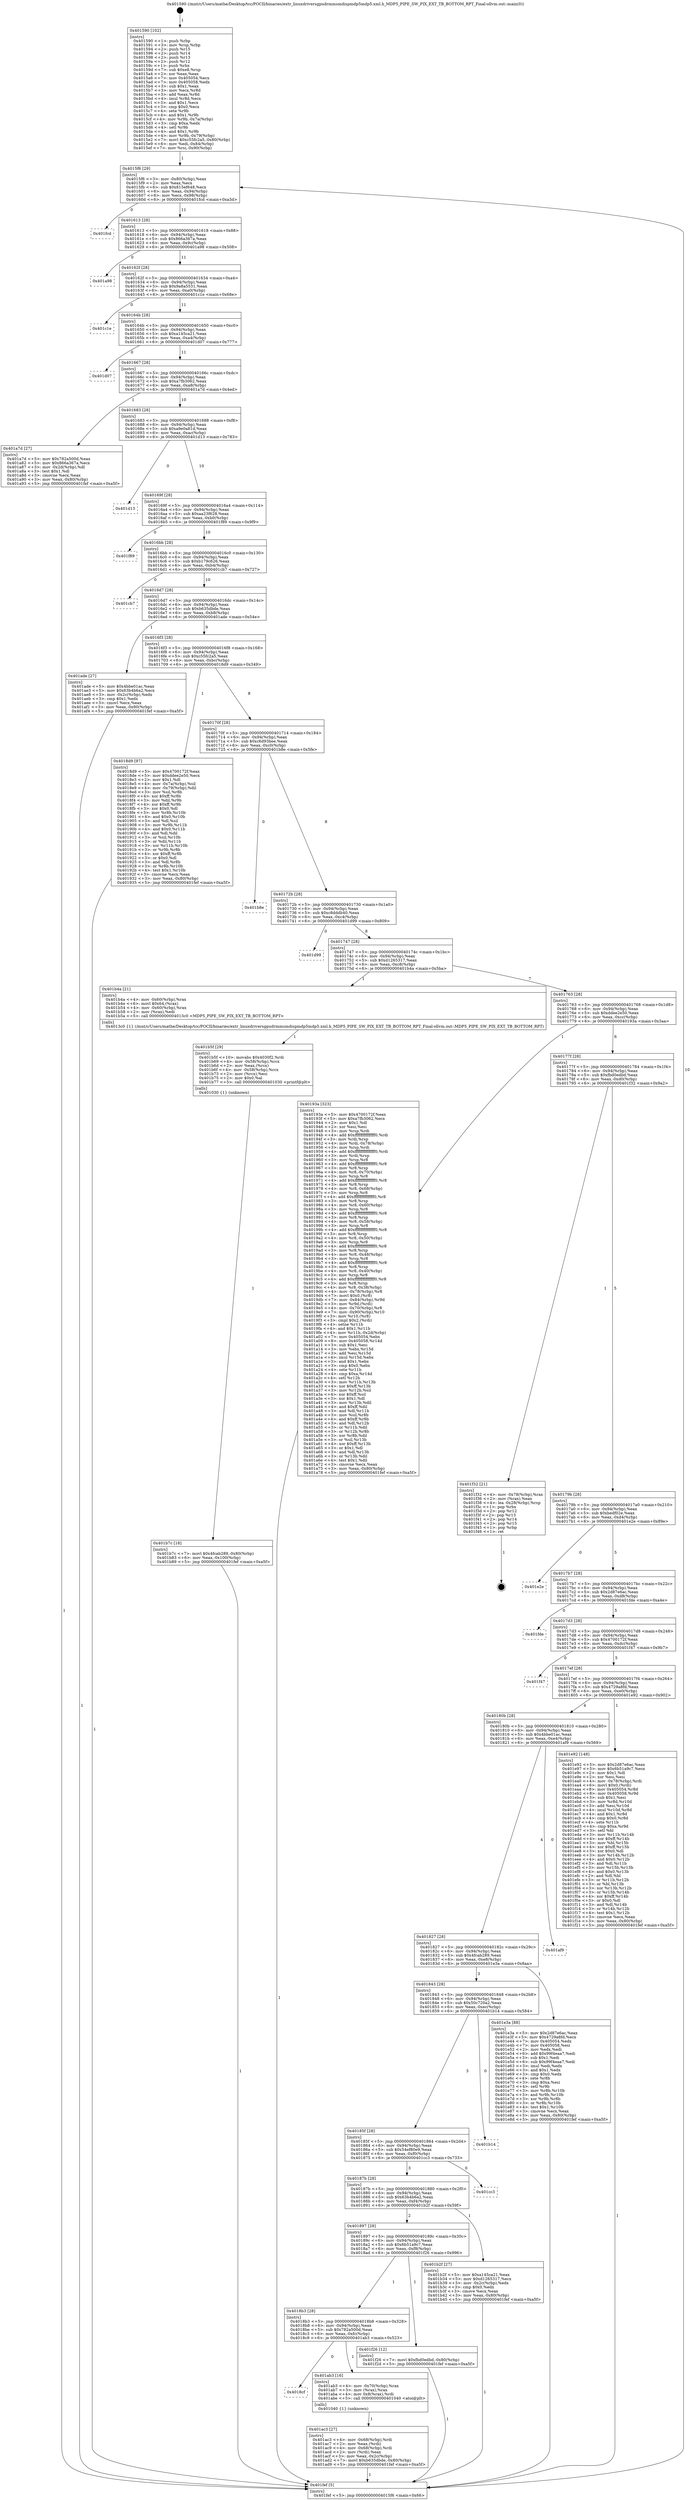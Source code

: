 digraph "0x401590" {
  label = "0x401590 (/mnt/c/Users/mathe/Desktop/tcc/POCII/binaries/extr_linuxdriversgpudrmmsmdispmdp5mdp5.xml.h_MDP5_PIPE_SW_PIX_EXT_TB_BOTTOM_RPT_Final-ollvm.out::main(0))"
  labelloc = "t"
  node[shape=record]

  Entry [label="",width=0.3,height=0.3,shape=circle,fillcolor=black,style=filled]
  "0x4015f6" [label="{
     0x4015f6 [29]\l
     | [instrs]\l
     &nbsp;&nbsp;0x4015f6 \<+3\>: mov -0x80(%rbp),%eax\l
     &nbsp;&nbsp;0x4015f9 \<+2\>: mov %eax,%ecx\l
     &nbsp;&nbsp;0x4015fb \<+6\>: sub $0x815ef648,%ecx\l
     &nbsp;&nbsp;0x401601 \<+6\>: mov %eax,-0x94(%rbp)\l
     &nbsp;&nbsp;0x401607 \<+6\>: mov %ecx,-0x98(%rbp)\l
     &nbsp;&nbsp;0x40160d \<+6\>: je 0000000000401fcd \<main+0xa3d\>\l
  }"]
  "0x401fcd" [label="{
     0x401fcd\l
  }", style=dashed]
  "0x401613" [label="{
     0x401613 [28]\l
     | [instrs]\l
     &nbsp;&nbsp;0x401613 \<+5\>: jmp 0000000000401618 \<main+0x88\>\l
     &nbsp;&nbsp;0x401618 \<+6\>: mov -0x94(%rbp),%eax\l
     &nbsp;&nbsp;0x40161e \<+5\>: sub $0x866a367a,%eax\l
     &nbsp;&nbsp;0x401623 \<+6\>: mov %eax,-0x9c(%rbp)\l
     &nbsp;&nbsp;0x401629 \<+6\>: je 0000000000401a98 \<main+0x508\>\l
  }"]
  Exit [label="",width=0.3,height=0.3,shape=circle,fillcolor=black,style=filled,peripheries=2]
  "0x401a98" [label="{
     0x401a98\l
  }", style=dashed]
  "0x40162f" [label="{
     0x40162f [28]\l
     | [instrs]\l
     &nbsp;&nbsp;0x40162f \<+5\>: jmp 0000000000401634 \<main+0xa4\>\l
     &nbsp;&nbsp;0x401634 \<+6\>: mov -0x94(%rbp),%eax\l
     &nbsp;&nbsp;0x40163a \<+5\>: sub $0x9a8a5531,%eax\l
     &nbsp;&nbsp;0x40163f \<+6\>: mov %eax,-0xa0(%rbp)\l
     &nbsp;&nbsp;0x401645 \<+6\>: je 0000000000401c1e \<main+0x68e\>\l
  }"]
  "0x401b7c" [label="{
     0x401b7c [18]\l
     | [instrs]\l
     &nbsp;&nbsp;0x401b7c \<+7\>: movl $0x4fcab289,-0x80(%rbp)\l
     &nbsp;&nbsp;0x401b83 \<+6\>: mov %eax,-0x100(%rbp)\l
     &nbsp;&nbsp;0x401b89 \<+5\>: jmp 0000000000401fef \<main+0xa5f\>\l
  }"]
  "0x401c1e" [label="{
     0x401c1e\l
  }", style=dashed]
  "0x40164b" [label="{
     0x40164b [28]\l
     | [instrs]\l
     &nbsp;&nbsp;0x40164b \<+5\>: jmp 0000000000401650 \<main+0xc0\>\l
     &nbsp;&nbsp;0x401650 \<+6\>: mov -0x94(%rbp),%eax\l
     &nbsp;&nbsp;0x401656 \<+5\>: sub $0xa145ca21,%eax\l
     &nbsp;&nbsp;0x40165b \<+6\>: mov %eax,-0xa4(%rbp)\l
     &nbsp;&nbsp;0x401661 \<+6\>: je 0000000000401d07 \<main+0x777\>\l
  }"]
  "0x401b5f" [label="{
     0x401b5f [29]\l
     | [instrs]\l
     &nbsp;&nbsp;0x401b5f \<+10\>: movabs $0x4030f2,%rdi\l
     &nbsp;&nbsp;0x401b69 \<+4\>: mov -0x58(%rbp),%rcx\l
     &nbsp;&nbsp;0x401b6d \<+2\>: mov %eax,(%rcx)\l
     &nbsp;&nbsp;0x401b6f \<+4\>: mov -0x58(%rbp),%rcx\l
     &nbsp;&nbsp;0x401b73 \<+2\>: mov (%rcx),%esi\l
     &nbsp;&nbsp;0x401b75 \<+2\>: mov $0x0,%al\l
     &nbsp;&nbsp;0x401b77 \<+5\>: call 0000000000401030 \<printf@plt\>\l
     | [calls]\l
     &nbsp;&nbsp;0x401030 \{1\} (unknown)\l
  }"]
  "0x401d07" [label="{
     0x401d07\l
  }", style=dashed]
  "0x401667" [label="{
     0x401667 [28]\l
     | [instrs]\l
     &nbsp;&nbsp;0x401667 \<+5\>: jmp 000000000040166c \<main+0xdc\>\l
     &nbsp;&nbsp;0x40166c \<+6\>: mov -0x94(%rbp),%eax\l
     &nbsp;&nbsp;0x401672 \<+5\>: sub $0xa7fb3062,%eax\l
     &nbsp;&nbsp;0x401677 \<+6\>: mov %eax,-0xa8(%rbp)\l
     &nbsp;&nbsp;0x40167d \<+6\>: je 0000000000401a7d \<main+0x4ed\>\l
  }"]
  "0x401ac3" [label="{
     0x401ac3 [27]\l
     | [instrs]\l
     &nbsp;&nbsp;0x401ac3 \<+4\>: mov -0x68(%rbp),%rdi\l
     &nbsp;&nbsp;0x401ac7 \<+2\>: mov %eax,(%rdi)\l
     &nbsp;&nbsp;0x401ac9 \<+4\>: mov -0x68(%rbp),%rdi\l
     &nbsp;&nbsp;0x401acd \<+2\>: mov (%rdi),%eax\l
     &nbsp;&nbsp;0x401acf \<+3\>: mov %eax,-0x2c(%rbp)\l
     &nbsp;&nbsp;0x401ad2 \<+7\>: movl $0xb635dbde,-0x80(%rbp)\l
     &nbsp;&nbsp;0x401ad9 \<+5\>: jmp 0000000000401fef \<main+0xa5f\>\l
  }"]
  "0x401a7d" [label="{
     0x401a7d [27]\l
     | [instrs]\l
     &nbsp;&nbsp;0x401a7d \<+5\>: mov $0x782a500d,%eax\l
     &nbsp;&nbsp;0x401a82 \<+5\>: mov $0x866a367a,%ecx\l
     &nbsp;&nbsp;0x401a87 \<+3\>: mov -0x2d(%rbp),%dl\l
     &nbsp;&nbsp;0x401a8a \<+3\>: test $0x1,%dl\l
     &nbsp;&nbsp;0x401a8d \<+3\>: cmovne %ecx,%eax\l
     &nbsp;&nbsp;0x401a90 \<+3\>: mov %eax,-0x80(%rbp)\l
     &nbsp;&nbsp;0x401a93 \<+5\>: jmp 0000000000401fef \<main+0xa5f\>\l
  }"]
  "0x401683" [label="{
     0x401683 [28]\l
     | [instrs]\l
     &nbsp;&nbsp;0x401683 \<+5\>: jmp 0000000000401688 \<main+0xf8\>\l
     &nbsp;&nbsp;0x401688 \<+6\>: mov -0x94(%rbp),%eax\l
     &nbsp;&nbsp;0x40168e \<+5\>: sub $0xa9e0a81d,%eax\l
     &nbsp;&nbsp;0x401693 \<+6\>: mov %eax,-0xac(%rbp)\l
     &nbsp;&nbsp;0x401699 \<+6\>: je 0000000000401d13 \<main+0x783\>\l
  }"]
  "0x4018cf" [label="{
     0x4018cf\l
  }", style=dashed]
  "0x401d13" [label="{
     0x401d13\l
  }", style=dashed]
  "0x40169f" [label="{
     0x40169f [28]\l
     | [instrs]\l
     &nbsp;&nbsp;0x40169f \<+5\>: jmp 00000000004016a4 \<main+0x114\>\l
     &nbsp;&nbsp;0x4016a4 \<+6\>: mov -0x94(%rbp),%eax\l
     &nbsp;&nbsp;0x4016aa \<+5\>: sub $0xaa23f628,%eax\l
     &nbsp;&nbsp;0x4016af \<+6\>: mov %eax,-0xb0(%rbp)\l
     &nbsp;&nbsp;0x4016b5 \<+6\>: je 0000000000401f89 \<main+0x9f9\>\l
  }"]
  "0x401ab3" [label="{
     0x401ab3 [16]\l
     | [instrs]\l
     &nbsp;&nbsp;0x401ab3 \<+4\>: mov -0x70(%rbp),%rax\l
     &nbsp;&nbsp;0x401ab7 \<+3\>: mov (%rax),%rax\l
     &nbsp;&nbsp;0x401aba \<+4\>: mov 0x8(%rax),%rdi\l
     &nbsp;&nbsp;0x401abe \<+5\>: call 0000000000401040 \<atoi@plt\>\l
     | [calls]\l
     &nbsp;&nbsp;0x401040 \{1\} (unknown)\l
  }"]
  "0x401f89" [label="{
     0x401f89\l
  }", style=dashed]
  "0x4016bb" [label="{
     0x4016bb [28]\l
     | [instrs]\l
     &nbsp;&nbsp;0x4016bb \<+5\>: jmp 00000000004016c0 \<main+0x130\>\l
     &nbsp;&nbsp;0x4016c0 \<+6\>: mov -0x94(%rbp),%eax\l
     &nbsp;&nbsp;0x4016c6 \<+5\>: sub $0xb179c626,%eax\l
     &nbsp;&nbsp;0x4016cb \<+6\>: mov %eax,-0xb4(%rbp)\l
     &nbsp;&nbsp;0x4016d1 \<+6\>: je 0000000000401cb7 \<main+0x727\>\l
  }"]
  "0x4018b3" [label="{
     0x4018b3 [28]\l
     | [instrs]\l
     &nbsp;&nbsp;0x4018b3 \<+5\>: jmp 00000000004018b8 \<main+0x328\>\l
     &nbsp;&nbsp;0x4018b8 \<+6\>: mov -0x94(%rbp),%eax\l
     &nbsp;&nbsp;0x4018be \<+5\>: sub $0x782a500d,%eax\l
     &nbsp;&nbsp;0x4018c3 \<+6\>: mov %eax,-0xfc(%rbp)\l
     &nbsp;&nbsp;0x4018c9 \<+6\>: je 0000000000401ab3 \<main+0x523\>\l
  }"]
  "0x401cb7" [label="{
     0x401cb7\l
  }", style=dashed]
  "0x4016d7" [label="{
     0x4016d7 [28]\l
     | [instrs]\l
     &nbsp;&nbsp;0x4016d7 \<+5\>: jmp 00000000004016dc \<main+0x14c\>\l
     &nbsp;&nbsp;0x4016dc \<+6\>: mov -0x94(%rbp),%eax\l
     &nbsp;&nbsp;0x4016e2 \<+5\>: sub $0xb635dbde,%eax\l
     &nbsp;&nbsp;0x4016e7 \<+6\>: mov %eax,-0xb8(%rbp)\l
     &nbsp;&nbsp;0x4016ed \<+6\>: je 0000000000401ade \<main+0x54e\>\l
  }"]
  "0x401f26" [label="{
     0x401f26 [12]\l
     | [instrs]\l
     &nbsp;&nbsp;0x401f26 \<+7\>: movl $0xfbd0edbd,-0x80(%rbp)\l
     &nbsp;&nbsp;0x401f2d \<+5\>: jmp 0000000000401fef \<main+0xa5f\>\l
  }"]
  "0x401ade" [label="{
     0x401ade [27]\l
     | [instrs]\l
     &nbsp;&nbsp;0x401ade \<+5\>: mov $0x4bbe01ac,%eax\l
     &nbsp;&nbsp;0x401ae3 \<+5\>: mov $0x63b4b6a2,%ecx\l
     &nbsp;&nbsp;0x401ae8 \<+3\>: mov -0x2c(%rbp),%edx\l
     &nbsp;&nbsp;0x401aeb \<+3\>: cmp $0x1,%edx\l
     &nbsp;&nbsp;0x401aee \<+3\>: cmovl %ecx,%eax\l
     &nbsp;&nbsp;0x401af1 \<+3\>: mov %eax,-0x80(%rbp)\l
     &nbsp;&nbsp;0x401af4 \<+5\>: jmp 0000000000401fef \<main+0xa5f\>\l
  }"]
  "0x4016f3" [label="{
     0x4016f3 [28]\l
     | [instrs]\l
     &nbsp;&nbsp;0x4016f3 \<+5\>: jmp 00000000004016f8 \<main+0x168\>\l
     &nbsp;&nbsp;0x4016f8 \<+6\>: mov -0x94(%rbp),%eax\l
     &nbsp;&nbsp;0x4016fe \<+5\>: sub $0xc55fc2a5,%eax\l
     &nbsp;&nbsp;0x401703 \<+6\>: mov %eax,-0xbc(%rbp)\l
     &nbsp;&nbsp;0x401709 \<+6\>: je 00000000004018d9 \<main+0x349\>\l
  }"]
  "0x401897" [label="{
     0x401897 [28]\l
     | [instrs]\l
     &nbsp;&nbsp;0x401897 \<+5\>: jmp 000000000040189c \<main+0x30c\>\l
     &nbsp;&nbsp;0x40189c \<+6\>: mov -0x94(%rbp),%eax\l
     &nbsp;&nbsp;0x4018a2 \<+5\>: sub $0x6b51a9c7,%eax\l
     &nbsp;&nbsp;0x4018a7 \<+6\>: mov %eax,-0xf8(%rbp)\l
     &nbsp;&nbsp;0x4018ad \<+6\>: je 0000000000401f26 \<main+0x996\>\l
  }"]
  "0x4018d9" [label="{
     0x4018d9 [97]\l
     | [instrs]\l
     &nbsp;&nbsp;0x4018d9 \<+5\>: mov $0x4700172f,%eax\l
     &nbsp;&nbsp;0x4018de \<+5\>: mov $0xddee2e50,%ecx\l
     &nbsp;&nbsp;0x4018e3 \<+2\>: mov $0x1,%dl\l
     &nbsp;&nbsp;0x4018e5 \<+4\>: mov -0x7a(%rbp),%sil\l
     &nbsp;&nbsp;0x4018e9 \<+4\>: mov -0x79(%rbp),%dil\l
     &nbsp;&nbsp;0x4018ed \<+3\>: mov %sil,%r8b\l
     &nbsp;&nbsp;0x4018f0 \<+4\>: xor $0xff,%r8b\l
     &nbsp;&nbsp;0x4018f4 \<+3\>: mov %dil,%r9b\l
     &nbsp;&nbsp;0x4018f7 \<+4\>: xor $0xff,%r9b\l
     &nbsp;&nbsp;0x4018fb \<+3\>: xor $0x0,%dl\l
     &nbsp;&nbsp;0x4018fe \<+3\>: mov %r8b,%r10b\l
     &nbsp;&nbsp;0x401901 \<+4\>: and $0x0,%r10b\l
     &nbsp;&nbsp;0x401905 \<+3\>: and %dl,%sil\l
     &nbsp;&nbsp;0x401908 \<+3\>: mov %r9b,%r11b\l
     &nbsp;&nbsp;0x40190b \<+4\>: and $0x0,%r11b\l
     &nbsp;&nbsp;0x40190f \<+3\>: and %dl,%dil\l
     &nbsp;&nbsp;0x401912 \<+3\>: or %sil,%r10b\l
     &nbsp;&nbsp;0x401915 \<+3\>: or %dil,%r11b\l
     &nbsp;&nbsp;0x401918 \<+3\>: xor %r11b,%r10b\l
     &nbsp;&nbsp;0x40191b \<+3\>: or %r9b,%r8b\l
     &nbsp;&nbsp;0x40191e \<+4\>: xor $0xff,%r8b\l
     &nbsp;&nbsp;0x401922 \<+3\>: or $0x0,%dl\l
     &nbsp;&nbsp;0x401925 \<+3\>: and %dl,%r8b\l
     &nbsp;&nbsp;0x401928 \<+3\>: or %r8b,%r10b\l
     &nbsp;&nbsp;0x40192b \<+4\>: test $0x1,%r10b\l
     &nbsp;&nbsp;0x40192f \<+3\>: cmovne %ecx,%eax\l
     &nbsp;&nbsp;0x401932 \<+3\>: mov %eax,-0x80(%rbp)\l
     &nbsp;&nbsp;0x401935 \<+5\>: jmp 0000000000401fef \<main+0xa5f\>\l
  }"]
  "0x40170f" [label="{
     0x40170f [28]\l
     | [instrs]\l
     &nbsp;&nbsp;0x40170f \<+5\>: jmp 0000000000401714 \<main+0x184\>\l
     &nbsp;&nbsp;0x401714 \<+6\>: mov -0x94(%rbp),%eax\l
     &nbsp;&nbsp;0x40171a \<+5\>: sub $0xc6d93bee,%eax\l
     &nbsp;&nbsp;0x40171f \<+6\>: mov %eax,-0xc0(%rbp)\l
     &nbsp;&nbsp;0x401725 \<+6\>: je 0000000000401b8e \<main+0x5fe\>\l
  }"]
  "0x401fef" [label="{
     0x401fef [5]\l
     | [instrs]\l
     &nbsp;&nbsp;0x401fef \<+5\>: jmp 00000000004015f6 \<main+0x66\>\l
  }"]
  "0x401590" [label="{
     0x401590 [102]\l
     | [instrs]\l
     &nbsp;&nbsp;0x401590 \<+1\>: push %rbp\l
     &nbsp;&nbsp;0x401591 \<+3\>: mov %rsp,%rbp\l
     &nbsp;&nbsp;0x401594 \<+2\>: push %r15\l
     &nbsp;&nbsp;0x401596 \<+2\>: push %r14\l
     &nbsp;&nbsp;0x401598 \<+2\>: push %r13\l
     &nbsp;&nbsp;0x40159a \<+2\>: push %r12\l
     &nbsp;&nbsp;0x40159c \<+1\>: push %rbx\l
     &nbsp;&nbsp;0x40159d \<+7\>: sub $0xe8,%rsp\l
     &nbsp;&nbsp;0x4015a4 \<+2\>: xor %eax,%eax\l
     &nbsp;&nbsp;0x4015a6 \<+7\>: mov 0x405054,%ecx\l
     &nbsp;&nbsp;0x4015ad \<+7\>: mov 0x405058,%edx\l
     &nbsp;&nbsp;0x4015b4 \<+3\>: sub $0x1,%eax\l
     &nbsp;&nbsp;0x4015b7 \<+3\>: mov %ecx,%r8d\l
     &nbsp;&nbsp;0x4015ba \<+3\>: add %eax,%r8d\l
     &nbsp;&nbsp;0x4015bd \<+4\>: imul %r8d,%ecx\l
     &nbsp;&nbsp;0x4015c1 \<+3\>: and $0x1,%ecx\l
     &nbsp;&nbsp;0x4015c4 \<+3\>: cmp $0x0,%ecx\l
     &nbsp;&nbsp;0x4015c7 \<+4\>: sete %r9b\l
     &nbsp;&nbsp;0x4015cb \<+4\>: and $0x1,%r9b\l
     &nbsp;&nbsp;0x4015cf \<+4\>: mov %r9b,-0x7a(%rbp)\l
     &nbsp;&nbsp;0x4015d3 \<+3\>: cmp $0xa,%edx\l
     &nbsp;&nbsp;0x4015d6 \<+4\>: setl %r9b\l
     &nbsp;&nbsp;0x4015da \<+4\>: and $0x1,%r9b\l
     &nbsp;&nbsp;0x4015de \<+4\>: mov %r9b,-0x79(%rbp)\l
     &nbsp;&nbsp;0x4015e2 \<+7\>: movl $0xc55fc2a5,-0x80(%rbp)\l
     &nbsp;&nbsp;0x4015e9 \<+6\>: mov %edi,-0x84(%rbp)\l
     &nbsp;&nbsp;0x4015ef \<+7\>: mov %rsi,-0x90(%rbp)\l
  }"]
  "0x401b2f" [label="{
     0x401b2f [27]\l
     | [instrs]\l
     &nbsp;&nbsp;0x401b2f \<+5\>: mov $0xa145ca21,%eax\l
     &nbsp;&nbsp;0x401b34 \<+5\>: mov $0xd1265317,%ecx\l
     &nbsp;&nbsp;0x401b39 \<+3\>: mov -0x2c(%rbp),%edx\l
     &nbsp;&nbsp;0x401b3c \<+3\>: cmp $0x0,%edx\l
     &nbsp;&nbsp;0x401b3f \<+3\>: cmove %ecx,%eax\l
     &nbsp;&nbsp;0x401b42 \<+3\>: mov %eax,-0x80(%rbp)\l
     &nbsp;&nbsp;0x401b45 \<+5\>: jmp 0000000000401fef \<main+0xa5f\>\l
  }"]
  "0x401b8e" [label="{
     0x401b8e\l
  }", style=dashed]
  "0x40172b" [label="{
     0x40172b [28]\l
     | [instrs]\l
     &nbsp;&nbsp;0x40172b \<+5\>: jmp 0000000000401730 \<main+0x1a0\>\l
     &nbsp;&nbsp;0x401730 \<+6\>: mov -0x94(%rbp),%eax\l
     &nbsp;&nbsp;0x401736 \<+5\>: sub $0xc8dddb40,%eax\l
     &nbsp;&nbsp;0x40173b \<+6\>: mov %eax,-0xc4(%rbp)\l
     &nbsp;&nbsp;0x401741 \<+6\>: je 0000000000401d99 \<main+0x809\>\l
  }"]
  "0x40187b" [label="{
     0x40187b [28]\l
     | [instrs]\l
     &nbsp;&nbsp;0x40187b \<+5\>: jmp 0000000000401880 \<main+0x2f0\>\l
     &nbsp;&nbsp;0x401880 \<+6\>: mov -0x94(%rbp),%eax\l
     &nbsp;&nbsp;0x401886 \<+5\>: sub $0x63b4b6a2,%eax\l
     &nbsp;&nbsp;0x40188b \<+6\>: mov %eax,-0xf4(%rbp)\l
     &nbsp;&nbsp;0x401891 \<+6\>: je 0000000000401b2f \<main+0x59f\>\l
  }"]
  "0x401d99" [label="{
     0x401d99\l
  }", style=dashed]
  "0x401747" [label="{
     0x401747 [28]\l
     | [instrs]\l
     &nbsp;&nbsp;0x401747 \<+5\>: jmp 000000000040174c \<main+0x1bc\>\l
     &nbsp;&nbsp;0x40174c \<+6\>: mov -0x94(%rbp),%eax\l
     &nbsp;&nbsp;0x401752 \<+5\>: sub $0xd1265317,%eax\l
     &nbsp;&nbsp;0x401757 \<+6\>: mov %eax,-0xc8(%rbp)\l
     &nbsp;&nbsp;0x40175d \<+6\>: je 0000000000401b4a \<main+0x5ba\>\l
  }"]
  "0x401cc3" [label="{
     0x401cc3\l
  }", style=dashed]
  "0x401b4a" [label="{
     0x401b4a [21]\l
     | [instrs]\l
     &nbsp;&nbsp;0x401b4a \<+4\>: mov -0x60(%rbp),%rax\l
     &nbsp;&nbsp;0x401b4e \<+6\>: movl $0x64,(%rax)\l
     &nbsp;&nbsp;0x401b54 \<+4\>: mov -0x60(%rbp),%rax\l
     &nbsp;&nbsp;0x401b58 \<+2\>: mov (%rax),%edi\l
     &nbsp;&nbsp;0x401b5a \<+5\>: call 00000000004013c0 \<MDP5_PIPE_SW_PIX_EXT_TB_BOTTOM_RPT\>\l
     | [calls]\l
     &nbsp;&nbsp;0x4013c0 \{1\} (/mnt/c/Users/mathe/Desktop/tcc/POCII/binaries/extr_linuxdriversgpudrmmsmdispmdp5mdp5.xml.h_MDP5_PIPE_SW_PIX_EXT_TB_BOTTOM_RPT_Final-ollvm.out::MDP5_PIPE_SW_PIX_EXT_TB_BOTTOM_RPT)\l
  }"]
  "0x401763" [label="{
     0x401763 [28]\l
     | [instrs]\l
     &nbsp;&nbsp;0x401763 \<+5\>: jmp 0000000000401768 \<main+0x1d8\>\l
     &nbsp;&nbsp;0x401768 \<+6\>: mov -0x94(%rbp),%eax\l
     &nbsp;&nbsp;0x40176e \<+5\>: sub $0xddee2e50,%eax\l
     &nbsp;&nbsp;0x401773 \<+6\>: mov %eax,-0xcc(%rbp)\l
     &nbsp;&nbsp;0x401779 \<+6\>: je 000000000040193a \<main+0x3aa\>\l
  }"]
  "0x40185f" [label="{
     0x40185f [28]\l
     | [instrs]\l
     &nbsp;&nbsp;0x40185f \<+5\>: jmp 0000000000401864 \<main+0x2d4\>\l
     &nbsp;&nbsp;0x401864 \<+6\>: mov -0x94(%rbp),%eax\l
     &nbsp;&nbsp;0x40186a \<+5\>: sub $0x54ef80e9,%eax\l
     &nbsp;&nbsp;0x40186f \<+6\>: mov %eax,-0xf0(%rbp)\l
     &nbsp;&nbsp;0x401875 \<+6\>: je 0000000000401cc3 \<main+0x733\>\l
  }"]
  "0x40193a" [label="{
     0x40193a [323]\l
     | [instrs]\l
     &nbsp;&nbsp;0x40193a \<+5\>: mov $0x4700172f,%eax\l
     &nbsp;&nbsp;0x40193f \<+5\>: mov $0xa7fb3062,%ecx\l
     &nbsp;&nbsp;0x401944 \<+2\>: mov $0x1,%dl\l
     &nbsp;&nbsp;0x401946 \<+2\>: xor %esi,%esi\l
     &nbsp;&nbsp;0x401948 \<+3\>: mov %rsp,%rdi\l
     &nbsp;&nbsp;0x40194b \<+4\>: add $0xfffffffffffffff0,%rdi\l
     &nbsp;&nbsp;0x40194f \<+3\>: mov %rdi,%rsp\l
     &nbsp;&nbsp;0x401952 \<+4\>: mov %rdi,-0x78(%rbp)\l
     &nbsp;&nbsp;0x401956 \<+3\>: mov %rsp,%rdi\l
     &nbsp;&nbsp;0x401959 \<+4\>: add $0xfffffffffffffff0,%rdi\l
     &nbsp;&nbsp;0x40195d \<+3\>: mov %rdi,%rsp\l
     &nbsp;&nbsp;0x401960 \<+3\>: mov %rsp,%r8\l
     &nbsp;&nbsp;0x401963 \<+4\>: add $0xfffffffffffffff0,%r8\l
     &nbsp;&nbsp;0x401967 \<+3\>: mov %r8,%rsp\l
     &nbsp;&nbsp;0x40196a \<+4\>: mov %r8,-0x70(%rbp)\l
     &nbsp;&nbsp;0x40196e \<+3\>: mov %rsp,%r8\l
     &nbsp;&nbsp;0x401971 \<+4\>: add $0xfffffffffffffff0,%r8\l
     &nbsp;&nbsp;0x401975 \<+3\>: mov %r8,%rsp\l
     &nbsp;&nbsp;0x401978 \<+4\>: mov %r8,-0x68(%rbp)\l
     &nbsp;&nbsp;0x40197c \<+3\>: mov %rsp,%r8\l
     &nbsp;&nbsp;0x40197f \<+4\>: add $0xfffffffffffffff0,%r8\l
     &nbsp;&nbsp;0x401983 \<+3\>: mov %r8,%rsp\l
     &nbsp;&nbsp;0x401986 \<+4\>: mov %r8,-0x60(%rbp)\l
     &nbsp;&nbsp;0x40198a \<+3\>: mov %rsp,%r8\l
     &nbsp;&nbsp;0x40198d \<+4\>: add $0xfffffffffffffff0,%r8\l
     &nbsp;&nbsp;0x401991 \<+3\>: mov %r8,%rsp\l
     &nbsp;&nbsp;0x401994 \<+4\>: mov %r8,-0x58(%rbp)\l
     &nbsp;&nbsp;0x401998 \<+3\>: mov %rsp,%r8\l
     &nbsp;&nbsp;0x40199b \<+4\>: add $0xfffffffffffffff0,%r8\l
     &nbsp;&nbsp;0x40199f \<+3\>: mov %r8,%rsp\l
     &nbsp;&nbsp;0x4019a2 \<+4\>: mov %r8,-0x50(%rbp)\l
     &nbsp;&nbsp;0x4019a6 \<+3\>: mov %rsp,%r8\l
     &nbsp;&nbsp;0x4019a9 \<+4\>: add $0xfffffffffffffff0,%r8\l
     &nbsp;&nbsp;0x4019ad \<+3\>: mov %r8,%rsp\l
     &nbsp;&nbsp;0x4019b0 \<+4\>: mov %r8,-0x48(%rbp)\l
     &nbsp;&nbsp;0x4019b4 \<+3\>: mov %rsp,%r8\l
     &nbsp;&nbsp;0x4019b7 \<+4\>: add $0xfffffffffffffff0,%r8\l
     &nbsp;&nbsp;0x4019bb \<+3\>: mov %r8,%rsp\l
     &nbsp;&nbsp;0x4019be \<+4\>: mov %r8,-0x40(%rbp)\l
     &nbsp;&nbsp;0x4019c2 \<+3\>: mov %rsp,%r8\l
     &nbsp;&nbsp;0x4019c5 \<+4\>: add $0xfffffffffffffff0,%r8\l
     &nbsp;&nbsp;0x4019c9 \<+3\>: mov %r8,%rsp\l
     &nbsp;&nbsp;0x4019cc \<+4\>: mov %r8,-0x38(%rbp)\l
     &nbsp;&nbsp;0x4019d0 \<+4\>: mov -0x78(%rbp),%r8\l
     &nbsp;&nbsp;0x4019d4 \<+7\>: movl $0x0,(%r8)\l
     &nbsp;&nbsp;0x4019db \<+7\>: mov -0x84(%rbp),%r9d\l
     &nbsp;&nbsp;0x4019e2 \<+3\>: mov %r9d,(%rdi)\l
     &nbsp;&nbsp;0x4019e5 \<+4\>: mov -0x70(%rbp),%r8\l
     &nbsp;&nbsp;0x4019e9 \<+7\>: mov -0x90(%rbp),%r10\l
     &nbsp;&nbsp;0x4019f0 \<+3\>: mov %r10,(%r8)\l
     &nbsp;&nbsp;0x4019f3 \<+3\>: cmpl $0x2,(%rdi)\l
     &nbsp;&nbsp;0x4019f6 \<+4\>: setne %r11b\l
     &nbsp;&nbsp;0x4019fa \<+4\>: and $0x1,%r11b\l
     &nbsp;&nbsp;0x4019fe \<+4\>: mov %r11b,-0x2d(%rbp)\l
     &nbsp;&nbsp;0x401a02 \<+7\>: mov 0x405054,%ebx\l
     &nbsp;&nbsp;0x401a09 \<+8\>: mov 0x405058,%r14d\l
     &nbsp;&nbsp;0x401a11 \<+3\>: sub $0x1,%esi\l
     &nbsp;&nbsp;0x401a14 \<+3\>: mov %ebx,%r15d\l
     &nbsp;&nbsp;0x401a17 \<+3\>: add %esi,%r15d\l
     &nbsp;&nbsp;0x401a1a \<+4\>: imul %r15d,%ebx\l
     &nbsp;&nbsp;0x401a1e \<+3\>: and $0x1,%ebx\l
     &nbsp;&nbsp;0x401a21 \<+3\>: cmp $0x0,%ebx\l
     &nbsp;&nbsp;0x401a24 \<+4\>: sete %r11b\l
     &nbsp;&nbsp;0x401a28 \<+4\>: cmp $0xa,%r14d\l
     &nbsp;&nbsp;0x401a2c \<+4\>: setl %r12b\l
     &nbsp;&nbsp;0x401a30 \<+3\>: mov %r11b,%r13b\l
     &nbsp;&nbsp;0x401a33 \<+4\>: xor $0xff,%r13b\l
     &nbsp;&nbsp;0x401a37 \<+3\>: mov %r12b,%sil\l
     &nbsp;&nbsp;0x401a3a \<+4\>: xor $0xff,%sil\l
     &nbsp;&nbsp;0x401a3e \<+3\>: xor $0x1,%dl\l
     &nbsp;&nbsp;0x401a41 \<+3\>: mov %r13b,%dil\l
     &nbsp;&nbsp;0x401a44 \<+4\>: and $0xff,%dil\l
     &nbsp;&nbsp;0x401a48 \<+3\>: and %dl,%r11b\l
     &nbsp;&nbsp;0x401a4b \<+3\>: mov %sil,%r8b\l
     &nbsp;&nbsp;0x401a4e \<+4\>: and $0xff,%r8b\l
     &nbsp;&nbsp;0x401a52 \<+3\>: and %dl,%r12b\l
     &nbsp;&nbsp;0x401a55 \<+3\>: or %r11b,%dil\l
     &nbsp;&nbsp;0x401a58 \<+3\>: or %r12b,%r8b\l
     &nbsp;&nbsp;0x401a5b \<+3\>: xor %r8b,%dil\l
     &nbsp;&nbsp;0x401a5e \<+3\>: or %sil,%r13b\l
     &nbsp;&nbsp;0x401a61 \<+4\>: xor $0xff,%r13b\l
     &nbsp;&nbsp;0x401a65 \<+3\>: or $0x1,%dl\l
     &nbsp;&nbsp;0x401a68 \<+3\>: and %dl,%r13b\l
     &nbsp;&nbsp;0x401a6b \<+3\>: or %r13b,%dil\l
     &nbsp;&nbsp;0x401a6e \<+4\>: test $0x1,%dil\l
     &nbsp;&nbsp;0x401a72 \<+3\>: cmovne %ecx,%eax\l
     &nbsp;&nbsp;0x401a75 \<+3\>: mov %eax,-0x80(%rbp)\l
     &nbsp;&nbsp;0x401a78 \<+5\>: jmp 0000000000401fef \<main+0xa5f\>\l
  }"]
  "0x40177f" [label="{
     0x40177f [28]\l
     | [instrs]\l
     &nbsp;&nbsp;0x40177f \<+5\>: jmp 0000000000401784 \<main+0x1f4\>\l
     &nbsp;&nbsp;0x401784 \<+6\>: mov -0x94(%rbp),%eax\l
     &nbsp;&nbsp;0x40178a \<+5\>: sub $0xfbd0edbd,%eax\l
     &nbsp;&nbsp;0x40178f \<+6\>: mov %eax,-0xd0(%rbp)\l
     &nbsp;&nbsp;0x401795 \<+6\>: je 0000000000401f32 \<main+0x9a2\>\l
  }"]
  "0x401b14" [label="{
     0x401b14\l
  }", style=dashed]
  "0x401843" [label="{
     0x401843 [28]\l
     | [instrs]\l
     &nbsp;&nbsp;0x401843 \<+5\>: jmp 0000000000401848 \<main+0x2b8\>\l
     &nbsp;&nbsp;0x401848 \<+6\>: mov -0x94(%rbp),%eax\l
     &nbsp;&nbsp;0x40184e \<+5\>: sub $0x50c720a2,%eax\l
     &nbsp;&nbsp;0x401853 \<+6\>: mov %eax,-0xec(%rbp)\l
     &nbsp;&nbsp;0x401859 \<+6\>: je 0000000000401b14 \<main+0x584\>\l
  }"]
  "0x401f32" [label="{
     0x401f32 [21]\l
     | [instrs]\l
     &nbsp;&nbsp;0x401f32 \<+4\>: mov -0x78(%rbp),%rax\l
     &nbsp;&nbsp;0x401f36 \<+2\>: mov (%rax),%eax\l
     &nbsp;&nbsp;0x401f38 \<+4\>: lea -0x28(%rbp),%rsp\l
     &nbsp;&nbsp;0x401f3c \<+1\>: pop %rbx\l
     &nbsp;&nbsp;0x401f3d \<+2\>: pop %r12\l
     &nbsp;&nbsp;0x401f3f \<+2\>: pop %r13\l
     &nbsp;&nbsp;0x401f41 \<+2\>: pop %r14\l
     &nbsp;&nbsp;0x401f43 \<+2\>: pop %r15\l
     &nbsp;&nbsp;0x401f45 \<+1\>: pop %rbp\l
     &nbsp;&nbsp;0x401f46 \<+1\>: ret\l
  }"]
  "0x40179b" [label="{
     0x40179b [28]\l
     | [instrs]\l
     &nbsp;&nbsp;0x40179b \<+5\>: jmp 00000000004017a0 \<main+0x210\>\l
     &nbsp;&nbsp;0x4017a0 \<+6\>: mov -0x94(%rbp),%eax\l
     &nbsp;&nbsp;0x4017a6 \<+5\>: sub $0xbedf02e,%eax\l
     &nbsp;&nbsp;0x4017ab \<+6\>: mov %eax,-0xd4(%rbp)\l
     &nbsp;&nbsp;0x4017b1 \<+6\>: je 0000000000401e2e \<main+0x89e\>\l
  }"]
  "0x401e3a" [label="{
     0x401e3a [88]\l
     | [instrs]\l
     &nbsp;&nbsp;0x401e3a \<+5\>: mov $0x2d87e6ac,%eax\l
     &nbsp;&nbsp;0x401e3f \<+5\>: mov $0x4729a8fd,%ecx\l
     &nbsp;&nbsp;0x401e44 \<+7\>: mov 0x405054,%edx\l
     &nbsp;&nbsp;0x401e4b \<+7\>: mov 0x405058,%esi\l
     &nbsp;&nbsp;0x401e52 \<+2\>: mov %edx,%edi\l
     &nbsp;&nbsp;0x401e54 \<+6\>: add $0x99f4eaa7,%edi\l
     &nbsp;&nbsp;0x401e5a \<+3\>: sub $0x1,%edi\l
     &nbsp;&nbsp;0x401e5d \<+6\>: sub $0x99f4eaa7,%edi\l
     &nbsp;&nbsp;0x401e63 \<+3\>: imul %edi,%edx\l
     &nbsp;&nbsp;0x401e66 \<+3\>: and $0x1,%edx\l
     &nbsp;&nbsp;0x401e69 \<+3\>: cmp $0x0,%edx\l
     &nbsp;&nbsp;0x401e6c \<+4\>: sete %r8b\l
     &nbsp;&nbsp;0x401e70 \<+3\>: cmp $0xa,%esi\l
     &nbsp;&nbsp;0x401e73 \<+4\>: setl %r9b\l
     &nbsp;&nbsp;0x401e77 \<+3\>: mov %r8b,%r10b\l
     &nbsp;&nbsp;0x401e7a \<+3\>: and %r9b,%r10b\l
     &nbsp;&nbsp;0x401e7d \<+3\>: xor %r9b,%r8b\l
     &nbsp;&nbsp;0x401e80 \<+3\>: or %r8b,%r10b\l
     &nbsp;&nbsp;0x401e83 \<+4\>: test $0x1,%r10b\l
     &nbsp;&nbsp;0x401e87 \<+3\>: cmovne %ecx,%eax\l
     &nbsp;&nbsp;0x401e8a \<+3\>: mov %eax,-0x80(%rbp)\l
     &nbsp;&nbsp;0x401e8d \<+5\>: jmp 0000000000401fef \<main+0xa5f\>\l
  }"]
  "0x401e2e" [label="{
     0x401e2e\l
  }", style=dashed]
  "0x4017b7" [label="{
     0x4017b7 [28]\l
     | [instrs]\l
     &nbsp;&nbsp;0x4017b7 \<+5\>: jmp 00000000004017bc \<main+0x22c\>\l
     &nbsp;&nbsp;0x4017bc \<+6\>: mov -0x94(%rbp),%eax\l
     &nbsp;&nbsp;0x4017c2 \<+5\>: sub $0x2d87e6ac,%eax\l
     &nbsp;&nbsp;0x4017c7 \<+6\>: mov %eax,-0xd8(%rbp)\l
     &nbsp;&nbsp;0x4017cd \<+6\>: je 0000000000401fde \<main+0xa4e\>\l
  }"]
  "0x401827" [label="{
     0x401827 [28]\l
     | [instrs]\l
     &nbsp;&nbsp;0x401827 \<+5\>: jmp 000000000040182c \<main+0x29c\>\l
     &nbsp;&nbsp;0x40182c \<+6\>: mov -0x94(%rbp),%eax\l
     &nbsp;&nbsp;0x401832 \<+5\>: sub $0x4fcab289,%eax\l
     &nbsp;&nbsp;0x401837 \<+6\>: mov %eax,-0xe8(%rbp)\l
     &nbsp;&nbsp;0x40183d \<+6\>: je 0000000000401e3a \<main+0x8aa\>\l
  }"]
  "0x401fde" [label="{
     0x401fde\l
  }", style=dashed]
  "0x4017d3" [label="{
     0x4017d3 [28]\l
     | [instrs]\l
     &nbsp;&nbsp;0x4017d3 \<+5\>: jmp 00000000004017d8 \<main+0x248\>\l
     &nbsp;&nbsp;0x4017d8 \<+6\>: mov -0x94(%rbp),%eax\l
     &nbsp;&nbsp;0x4017de \<+5\>: sub $0x4700172f,%eax\l
     &nbsp;&nbsp;0x4017e3 \<+6\>: mov %eax,-0xdc(%rbp)\l
     &nbsp;&nbsp;0x4017e9 \<+6\>: je 0000000000401f47 \<main+0x9b7\>\l
  }"]
  "0x401af9" [label="{
     0x401af9\l
  }", style=dashed]
  "0x401f47" [label="{
     0x401f47\l
  }", style=dashed]
  "0x4017ef" [label="{
     0x4017ef [28]\l
     | [instrs]\l
     &nbsp;&nbsp;0x4017ef \<+5\>: jmp 00000000004017f4 \<main+0x264\>\l
     &nbsp;&nbsp;0x4017f4 \<+6\>: mov -0x94(%rbp),%eax\l
     &nbsp;&nbsp;0x4017fa \<+5\>: sub $0x4729a8fd,%eax\l
     &nbsp;&nbsp;0x4017ff \<+6\>: mov %eax,-0xe0(%rbp)\l
     &nbsp;&nbsp;0x401805 \<+6\>: je 0000000000401e92 \<main+0x902\>\l
  }"]
  "0x40180b" [label="{
     0x40180b [28]\l
     | [instrs]\l
     &nbsp;&nbsp;0x40180b \<+5\>: jmp 0000000000401810 \<main+0x280\>\l
     &nbsp;&nbsp;0x401810 \<+6\>: mov -0x94(%rbp),%eax\l
     &nbsp;&nbsp;0x401816 \<+5\>: sub $0x4bbe01ac,%eax\l
     &nbsp;&nbsp;0x40181b \<+6\>: mov %eax,-0xe4(%rbp)\l
     &nbsp;&nbsp;0x401821 \<+6\>: je 0000000000401af9 \<main+0x569\>\l
  }"]
  "0x401e92" [label="{
     0x401e92 [148]\l
     | [instrs]\l
     &nbsp;&nbsp;0x401e92 \<+5\>: mov $0x2d87e6ac,%eax\l
     &nbsp;&nbsp;0x401e97 \<+5\>: mov $0x6b51a9c7,%ecx\l
     &nbsp;&nbsp;0x401e9c \<+2\>: mov $0x1,%dl\l
     &nbsp;&nbsp;0x401e9e \<+2\>: xor %esi,%esi\l
     &nbsp;&nbsp;0x401ea0 \<+4\>: mov -0x78(%rbp),%rdi\l
     &nbsp;&nbsp;0x401ea4 \<+6\>: movl $0x0,(%rdi)\l
     &nbsp;&nbsp;0x401eaa \<+8\>: mov 0x405054,%r8d\l
     &nbsp;&nbsp;0x401eb2 \<+8\>: mov 0x405058,%r9d\l
     &nbsp;&nbsp;0x401eba \<+3\>: sub $0x1,%esi\l
     &nbsp;&nbsp;0x401ebd \<+3\>: mov %r8d,%r10d\l
     &nbsp;&nbsp;0x401ec0 \<+3\>: add %esi,%r10d\l
     &nbsp;&nbsp;0x401ec3 \<+4\>: imul %r10d,%r8d\l
     &nbsp;&nbsp;0x401ec7 \<+4\>: and $0x1,%r8d\l
     &nbsp;&nbsp;0x401ecb \<+4\>: cmp $0x0,%r8d\l
     &nbsp;&nbsp;0x401ecf \<+4\>: sete %r11b\l
     &nbsp;&nbsp;0x401ed3 \<+4\>: cmp $0xa,%r9d\l
     &nbsp;&nbsp;0x401ed7 \<+3\>: setl %bl\l
     &nbsp;&nbsp;0x401eda \<+3\>: mov %r11b,%r14b\l
     &nbsp;&nbsp;0x401edd \<+4\>: xor $0xff,%r14b\l
     &nbsp;&nbsp;0x401ee1 \<+3\>: mov %bl,%r15b\l
     &nbsp;&nbsp;0x401ee4 \<+4\>: xor $0xff,%r15b\l
     &nbsp;&nbsp;0x401ee8 \<+3\>: xor $0x0,%dl\l
     &nbsp;&nbsp;0x401eeb \<+3\>: mov %r14b,%r12b\l
     &nbsp;&nbsp;0x401eee \<+4\>: and $0x0,%r12b\l
     &nbsp;&nbsp;0x401ef2 \<+3\>: and %dl,%r11b\l
     &nbsp;&nbsp;0x401ef5 \<+3\>: mov %r15b,%r13b\l
     &nbsp;&nbsp;0x401ef8 \<+4\>: and $0x0,%r13b\l
     &nbsp;&nbsp;0x401efc \<+2\>: and %dl,%bl\l
     &nbsp;&nbsp;0x401efe \<+3\>: or %r11b,%r12b\l
     &nbsp;&nbsp;0x401f01 \<+3\>: or %bl,%r13b\l
     &nbsp;&nbsp;0x401f04 \<+3\>: xor %r13b,%r12b\l
     &nbsp;&nbsp;0x401f07 \<+3\>: or %r15b,%r14b\l
     &nbsp;&nbsp;0x401f0a \<+4\>: xor $0xff,%r14b\l
     &nbsp;&nbsp;0x401f0e \<+3\>: or $0x0,%dl\l
     &nbsp;&nbsp;0x401f11 \<+3\>: and %dl,%r14b\l
     &nbsp;&nbsp;0x401f14 \<+3\>: or %r14b,%r12b\l
     &nbsp;&nbsp;0x401f17 \<+4\>: test $0x1,%r12b\l
     &nbsp;&nbsp;0x401f1b \<+3\>: cmovne %ecx,%eax\l
     &nbsp;&nbsp;0x401f1e \<+3\>: mov %eax,-0x80(%rbp)\l
     &nbsp;&nbsp;0x401f21 \<+5\>: jmp 0000000000401fef \<main+0xa5f\>\l
  }"]
  Entry -> "0x401590" [label=" 1"]
  "0x4015f6" -> "0x401fcd" [label=" 0"]
  "0x4015f6" -> "0x401613" [label=" 11"]
  "0x401f32" -> Exit [label=" 1"]
  "0x401613" -> "0x401a98" [label=" 0"]
  "0x401613" -> "0x40162f" [label=" 11"]
  "0x401f26" -> "0x401fef" [label=" 1"]
  "0x40162f" -> "0x401c1e" [label=" 0"]
  "0x40162f" -> "0x40164b" [label=" 11"]
  "0x401e92" -> "0x401fef" [label=" 1"]
  "0x40164b" -> "0x401d07" [label=" 0"]
  "0x40164b" -> "0x401667" [label=" 11"]
  "0x401e3a" -> "0x401fef" [label=" 1"]
  "0x401667" -> "0x401a7d" [label=" 1"]
  "0x401667" -> "0x401683" [label=" 10"]
  "0x401b7c" -> "0x401fef" [label=" 1"]
  "0x401683" -> "0x401d13" [label=" 0"]
  "0x401683" -> "0x40169f" [label=" 10"]
  "0x401b5f" -> "0x401b7c" [label=" 1"]
  "0x40169f" -> "0x401f89" [label=" 0"]
  "0x40169f" -> "0x4016bb" [label=" 10"]
  "0x401b4a" -> "0x401b5f" [label=" 1"]
  "0x4016bb" -> "0x401cb7" [label=" 0"]
  "0x4016bb" -> "0x4016d7" [label=" 10"]
  "0x401ade" -> "0x401fef" [label=" 1"]
  "0x4016d7" -> "0x401ade" [label=" 1"]
  "0x4016d7" -> "0x4016f3" [label=" 9"]
  "0x401ac3" -> "0x401fef" [label=" 1"]
  "0x4016f3" -> "0x4018d9" [label=" 1"]
  "0x4016f3" -> "0x40170f" [label=" 8"]
  "0x4018d9" -> "0x401fef" [label=" 1"]
  "0x401590" -> "0x4015f6" [label=" 1"]
  "0x401fef" -> "0x4015f6" [label=" 10"]
  "0x4018b3" -> "0x4018cf" [label=" 0"]
  "0x40170f" -> "0x401b8e" [label=" 0"]
  "0x40170f" -> "0x40172b" [label=" 8"]
  "0x4018b3" -> "0x401ab3" [label=" 1"]
  "0x40172b" -> "0x401d99" [label=" 0"]
  "0x40172b" -> "0x401747" [label=" 8"]
  "0x401897" -> "0x4018b3" [label=" 1"]
  "0x401747" -> "0x401b4a" [label=" 1"]
  "0x401747" -> "0x401763" [label=" 7"]
  "0x401897" -> "0x401f26" [label=" 1"]
  "0x401763" -> "0x40193a" [label=" 1"]
  "0x401763" -> "0x40177f" [label=" 6"]
  "0x40187b" -> "0x401897" [label=" 2"]
  "0x40193a" -> "0x401fef" [label=" 1"]
  "0x401a7d" -> "0x401fef" [label=" 1"]
  "0x40187b" -> "0x401b2f" [label=" 1"]
  "0x40177f" -> "0x401f32" [label=" 1"]
  "0x40177f" -> "0x40179b" [label=" 5"]
  "0x40185f" -> "0x40187b" [label=" 3"]
  "0x40179b" -> "0x401e2e" [label=" 0"]
  "0x40179b" -> "0x4017b7" [label=" 5"]
  "0x40185f" -> "0x401cc3" [label=" 0"]
  "0x4017b7" -> "0x401fde" [label=" 0"]
  "0x4017b7" -> "0x4017d3" [label=" 5"]
  "0x401843" -> "0x40185f" [label=" 3"]
  "0x4017d3" -> "0x401f47" [label=" 0"]
  "0x4017d3" -> "0x4017ef" [label=" 5"]
  "0x401843" -> "0x401b14" [label=" 0"]
  "0x4017ef" -> "0x401e92" [label=" 1"]
  "0x4017ef" -> "0x40180b" [label=" 4"]
  "0x401b2f" -> "0x401fef" [label=" 1"]
  "0x40180b" -> "0x401af9" [label=" 0"]
  "0x40180b" -> "0x401827" [label=" 4"]
  "0x401ab3" -> "0x401ac3" [label=" 1"]
  "0x401827" -> "0x401e3a" [label=" 1"]
  "0x401827" -> "0x401843" [label=" 3"]
}
